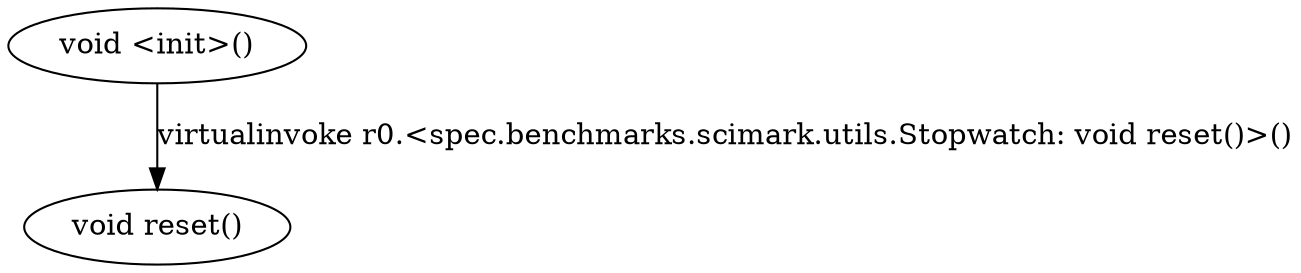 digraph g {
1[label="void reset()"]
0[label="void <init>()"]
0->1[label="virtualinvoke r0.<spec.benchmarks.scimark.utils.Stopwatch: void reset()>()"]
}